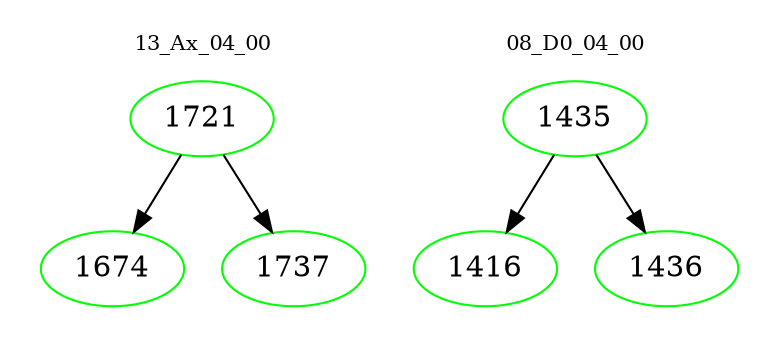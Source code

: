 digraph{
subgraph cluster_0 {
color = white
label = "13_Ax_04_00";
fontsize=10;
T0_1721 [label="1721", color="green"]
T0_1721 -> T0_1674 [color="black"]
T0_1674 [label="1674", color="green"]
T0_1721 -> T0_1737 [color="black"]
T0_1737 [label="1737", color="green"]
}
subgraph cluster_1 {
color = white
label = "08_D0_04_00";
fontsize=10;
T1_1435 [label="1435", color="green"]
T1_1435 -> T1_1416 [color="black"]
T1_1416 [label="1416", color="green"]
T1_1435 -> T1_1436 [color="black"]
T1_1436 [label="1436", color="green"]
}
}

